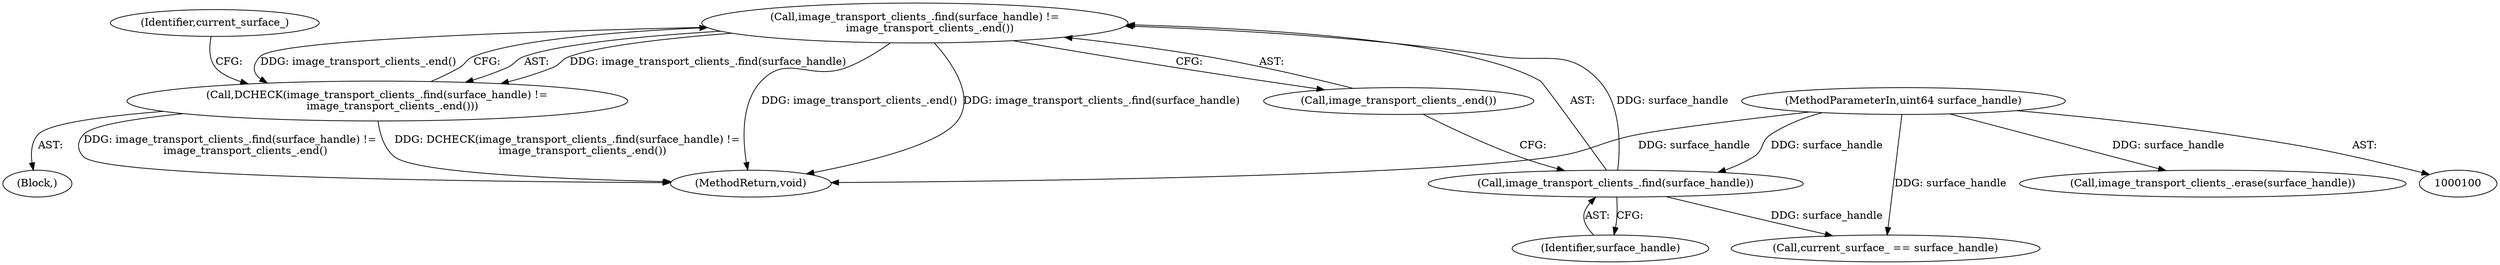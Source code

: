 digraph "1_Chrome_18d67244984a574ba2dd8779faabc0e3e34f4b76_22@del" {
"1000104" [label="(Call,image_transport_clients_.find(surface_handle) !=\n         image_transport_clients_.end())"];
"1000105" [label="(Call,image_transport_clients_.find(surface_handle))"];
"1000101" [label="(MethodParameterIn,uint64 surface_handle)"];
"1000103" [label="(Call,DCHECK(image_transport_clients_.find(surface_handle) !=\n         image_transport_clients_.end()))"];
"1000102" [label="(Block,)"];
"1000105" [label="(Call,image_transport_clients_.find(surface_handle))"];
"1000117" [label="(Call,image_transport_clients_.erase(surface_handle))"];
"1000107" [label="(Call,image_transport_clients_.end())"];
"1000106" [label="(Identifier,surface_handle)"];
"1000103" [label="(Call,DCHECK(image_transport_clients_.find(surface_handle) !=\n         image_transport_clients_.end()))"];
"1000104" [label="(Call,image_transport_clients_.find(surface_handle) !=\n         image_transport_clients_.end())"];
"1000119" [label="(MethodReturn,void)"];
"1000109" [label="(Call,current_surface_ == surface_handle)"];
"1000110" [label="(Identifier,current_surface_)"];
"1000101" [label="(MethodParameterIn,uint64 surface_handle)"];
"1000104" -> "1000103"  [label="AST: "];
"1000104" -> "1000107"  [label="CFG: "];
"1000105" -> "1000104"  [label="AST: "];
"1000107" -> "1000104"  [label="AST: "];
"1000103" -> "1000104"  [label="CFG: "];
"1000104" -> "1000119"  [label="DDG: image_transport_clients_.end()"];
"1000104" -> "1000119"  [label="DDG: image_transport_clients_.find(surface_handle)"];
"1000104" -> "1000103"  [label="DDG: image_transport_clients_.find(surface_handle)"];
"1000104" -> "1000103"  [label="DDG: image_transport_clients_.end()"];
"1000105" -> "1000104"  [label="DDG: surface_handle"];
"1000105" -> "1000106"  [label="CFG: "];
"1000106" -> "1000105"  [label="AST: "];
"1000107" -> "1000105"  [label="CFG: "];
"1000101" -> "1000105"  [label="DDG: surface_handle"];
"1000105" -> "1000109"  [label="DDG: surface_handle"];
"1000101" -> "1000100"  [label="AST: "];
"1000101" -> "1000119"  [label="DDG: surface_handle"];
"1000101" -> "1000109"  [label="DDG: surface_handle"];
"1000101" -> "1000117"  [label="DDG: surface_handle"];
"1000103" -> "1000102"  [label="AST: "];
"1000110" -> "1000103"  [label="CFG: "];
"1000103" -> "1000119"  [label="DDG: image_transport_clients_.find(surface_handle) !=\n         image_transport_clients_.end()"];
"1000103" -> "1000119"  [label="DDG: DCHECK(image_transport_clients_.find(surface_handle) !=\n         image_transport_clients_.end())"];
}
